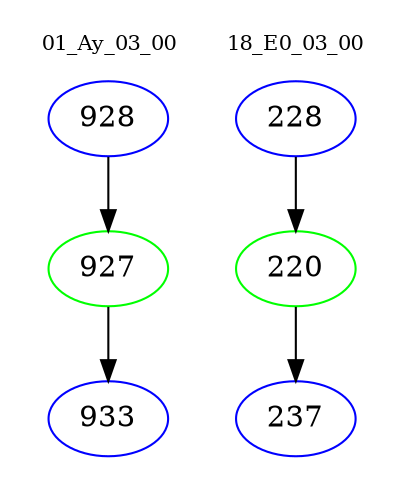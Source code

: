 digraph{
subgraph cluster_0 {
color = white
label = "01_Ay_03_00";
fontsize=10;
T0_928 [label="928", color="blue"]
T0_928 -> T0_927 [color="black"]
T0_927 [label="927", color="green"]
T0_927 -> T0_933 [color="black"]
T0_933 [label="933", color="blue"]
}
subgraph cluster_1 {
color = white
label = "18_E0_03_00";
fontsize=10;
T1_228 [label="228", color="blue"]
T1_228 -> T1_220 [color="black"]
T1_220 [label="220", color="green"]
T1_220 -> T1_237 [color="black"]
T1_237 [label="237", color="blue"]
}
}
